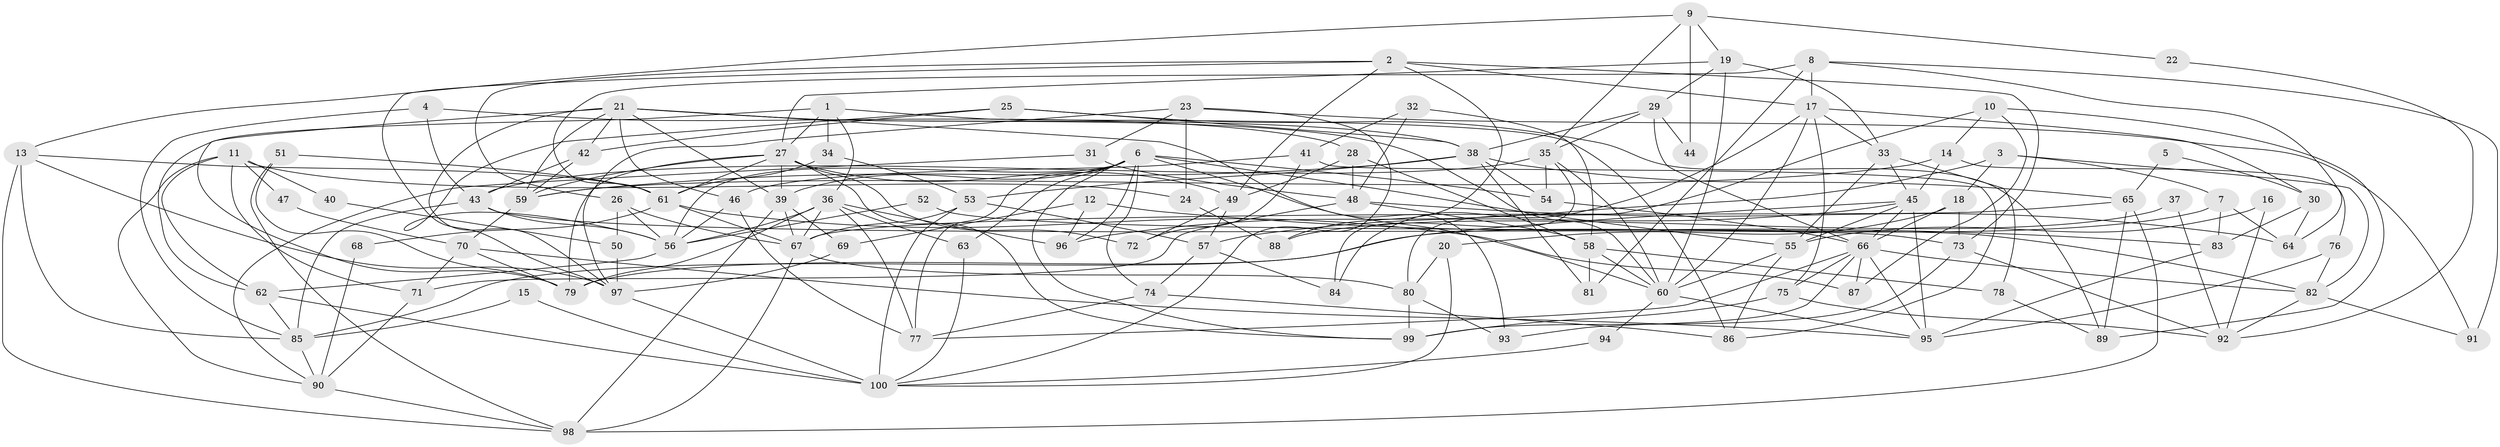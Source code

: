 // original degree distribution, {5: 0.16901408450704225, 4: 0.23943661971830985, 3: 0.2746478873239437, 7: 0.04929577464788732, 6: 0.09859154929577464, 10: 0.007042253521126761, 2: 0.15492957746478872, 8: 0.007042253521126761}
// Generated by graph-tools (version 1.1) at 2025/37/03/04/25 23:37:07]
// undirected, 100 vertices, 234 edges
graph export_dot {
  node [color=gray90,style=filled];
  1;
  2;
  3;
  4;
  5;
  6;
  7;
  8;
  9;
  10;
  11;
  12;
  13;
  14;
  15;
  16;
  17;
  18;
  19;
  20;
  21;
  22;
  23;
  24;
  25;
  26;
  27;
  28;
  29;
  30;
  31;
  32;
  33;
  34;
  35;
  36;
  37;
  38;
  39;
  40;
  41;
  42;
  43;
  44;
  45;
  46;
  47;
  48;
  49;
  50;
  51;
  52;
  53;
  54;
  55;
  56;
  57;
  58;
  59;
  60;
  61;
  62;
  63;
  64;
  65;
  66;
  67;
  68;
  69;
  70;
  71;
  72;
  73;
  74;
  75;
  76;
  77;
  78;
  79;
  80;
  81;
  82;
  83;
  84;
  85;
  86;
  87;
  88;
  89;
  90;
  91;
  92;
  93;
  94;
  95;
  96;
  97;
  98;
  99;
  100;
  1 -- 27 [weight=1.0];
  1 -- 34 [weight=1.0];
  1 -- 36 [weight=1.0];
  1 -- 62 [weight=1.0];
  1 -- 86 [weight=1.0];
  2 -- 17 [weight=1.0];
  2 -- 26 [weight=1.0];
  2 -- 49 [weight=1.0];
  2 -- 73 [weight=1.0];
  2 -- 88 [weight=1.0];
  2 -- 97 [weight=1.0];
  3 -- 7 [weight=1.0];
  3 -- 18 [weight=1.0];
  3 -- 82 [weight=1.0];
  3 -- 96 [weight=1.0];
  4 -- 28 [weight=1.0];
  4 -- 43 [weight=1.0];
  4 -- 85 [weight=1.0];
  5 -- 30 [weight=1.0];
  5 -- 65 [weight=1.0];
  6 -- 39 [weight=1.0];
  6 -- 54 [weight=2.0];
  6 -- 55 [weight=1.0];
  6 -- 56 [weight=1.0];
  6 -- 60 [weight=1.0];
  6 -- 63 [weight=1.0];
  6 -- 74 [weight=1.0];
  6 -- 77 [weight=1.0];
  6 -- 96 [weight=1.0];
  6 -- 99 [weight=1.0];
  7 -- 64 [weight=1.0];
  7 -- 83 [weight=1.0];
  7 -- 85 [weight=1.0];
  8 -- 17 [weight=1.0];
  8 -- 61 [weight=1.0];
  8 -- 64 [weight=1.0];
  8 -- 81 [weight=1.0];
  8 -- 91 [weight=1.0];
  9 -- 13 [weight=1.0];
  9 -- 19 [weight=1.0];
  9 -- 22 [weight=1.0];
  9 -- 35 [weight=1.0];
  9 -- 44 [weight=1.0];
  10 -- 14 [weight=1.0];
  10 -- 80 [weight=1.0];
  10 -- 87 [weight=1.0];
  10 -- 89 [weight=1.0];
  11 -- 24 [weight=1.0];
  11 -- 40 [weight=1.0];
  11 -- 47 [weight=1.0];
  11 -- 62 [weight=1.0];
  11 -- 71 [weight=1.0];
  11 -- 90 [weight=1.0];
  12 -- 69 [weight=1.0];
  12 -- 83 [weight=1.0];
  12 -- 96 [weight=1.0];
  13 -- 61 [weight=1.0];
  13 -- 85 [weight=1.0];
  13 -- 97 [weight=1.0];
  13 -- 98 [weight=1.0];
  14 -- 45 [weight=1.0];
  14 -- 59 [weight=1.0];
  14 -- 76 [weight=1.0];
  15 -- 85 [weight=1.0];
  15 -- 100 [weight=2.0];
  16 -- 55 [weight=1.0];
  16 -- 92 [weight=1.0];
  17 -- 30 [weight=1.0];
  17 -- 33 [weight=1.0];
  17 -- 60 [weight=1.0];
  17 -- 75 [weight=1.0];
  17 -- 84 [weight=1.0];
  18 -- 20 [weight=1.0];
  18 -- 66 [weight=1.0];
  18 -- 73 [weight=1.0];
  19 -- 27 [weight=1.0];
  19 -- 29 [weight=2.0];
  19 -- 33 [weight=1.0];
  19 -- 60 [weight=1.0];
  20 -- 80 [weight=2.0];
  20 -- 100 [weight=1.0];
  21 -- 38 [weight=1.0];
  21 -- 39 [weight=1.0];
  21 -- 42 [weight=1.0];
  21 -- 46 [weight=1.0];
  21 -- 59 [weight=1.0];
  21 -- 60 [weight=1.0];
  21 -- 79 [weight=1.0];
  21 -- 93 [weight=1.0];
  21 -- 97 [weight=1.0];
  22 -- 92 [weight=1.0];
  23 -- 24 [weight=1.0];
  23 -- 31 [weight=1.0];
  23 -- 91 [weight=1.0];
  23 -- 97 [weight=1.0];
  23 -- 100 [weight=1.0];
  24 -- 88 [weight=1.0];
  25 -- 38 [weight=1.0];
  25 -- 42 [weight=1.0];
  25 -- 56 [weight=1.0];
  25 -- 89 [weight=1.0];
  26 -- 50 [weight=1.0];
  26 -- 56 [weight=1.0];
  26 -- 67 [weight=1.0];
  27 -- 39 [weight=1.0];
  27 -- 49 [weight=1.0];
  27 -- 59 [weight=1.0];
  27 -- 61 [weight=1.0];
  27 -- 72 [weight=1.0];
  27 -- 79 [weight=1.0];
  27 -- 99 [weight=1.0];
  28 -- 48 [weight=1.0];
  28 -- 49 [weight=1.0];
  28 -- 58 [weight=1.0];
  29 -- 35 [weight=1.0];
  29 -- 38 [weight=1.0];
  29 -- 44 [weight=1.0];
  29 -- 66 [weight=1.0];
  30 -- 64 [weight=1.0];
  30 -- 83 [weight=1.0];
  31 -- 48 [weight=1.0];
  31 -- 90 [weight=1.0];
  32 -- 41 [weight=1.0];
  32 -- 48 [weight=1.0];
  32 -- 58 [weight=1.0];
  33 -- 45 [weight=1.0];
  33 -- 55 [weight=1.0];
  33 -- 78 [weight=1.0];
  34 -- 53 [weight=1.0];
  34 -- 61 [weight=1.0];
  35 -- 43 [weight=1.0];
  35 -- 54 [weight=1.0];
  35 -- 60 [weight=1.0];
  35 -- 84 [weight=1.0];
  36 -- 56 [weight=1.0];
  36 -- 63 [weight=1.0];
  36 -- 67 [weight=1.0];
  36 -- 77 [weight=2.0];
  36 -- 79 [weight=1.0];
  36 -- 96 [weight=1.0];
  37 -- 88 [weight=1.0];
  37 -- 92 [weight=1.0];
  38 -- 53 [weight=1.0];
  38 -- 54 [weight=1.0];
  38 -- 59 [weight=1.0];
  38 -- 65 [weight=1.0];
  38 -- 81 [weight=1.0];
  39 -- 67 [weight=1.0];
  39 -- 69 [weight=1.0];
  39 -- 98 [weight=1.0];
  40 -- 50 [weight=1.0];
  41 -- 46 [weight=1.0];
  41 -- 72 [weight=1.0];
  41 -- 86 [weight=1.0];
  42 -- 43 [weight=1.0];
  42 -- 59 [weight=1.0];
  43 -- 56 [weight=1.0];
  43 -- 73 [weight=1.0];
  43 -- 85 [weight=1.0];
  45 -- 55 [weight=1.0];
  45 -- 57 [weight=1.0];
  45 -- 66 [weight=1.0];
  45 -- 79 [weight=1.0];
  45 -- 95 [weight=1.0];
  46 -- 56 [weight=1.0];
  46 -- 77 [weight=1.0];
  47 -- 70 [weight=1.0];
  48 -- 58 [weight=1.0];
  48 -- 64 [weight=1.0];
  48 -- 71 [weight=1.0];
  49 -- 57 [weight=1.0];
  49 -- 72 [weight=1.0];
  50 -- 97 [weight=1.0];
  51 -- 61 [weight=1.0];
  51 -- 79 [weight=1.0];
  51 -- 98 [weight=1.0];
  52 -- 56 [weight=1.0];
  52 -- 82 [weight=1.0];
  53 -- 57 [weight=1.0];
  53 -- 67 [weight=1.0];
  53 -- 100 [weight=1.0];
  54 -- 66 [weight=1.0];
  55 -- 60 [weight=1.0];
  55 -- 86 [weight=1.0];
  56 -- 62 [weight=1.0];
  57 -- 74 [weight=1.0];
  57 -- 84 [weight=1.0];
  58 -- 60 [weight=1.0];
  58 -- 78 [weight=1.0];
  58 -- 81 [weight=1.0];
  59 -- 70 [weight=1.0];
  60 -- 94 [weight=1.0];
  60 -- 95 [weight=1.0];
  61 -- 67 [weight=1.0];
  61 -- 68 [weight=2.0];
  61 -- 87 [weight=1.0];
  62 -- 85 [weight=1.0];
  62 -- 100 [weight=1.0];
  63 -- 100 [weight=1.0];
  65 -- 67 [weight=1.0];
  65 -- 89 [weight=1.0];
  65 -- 98 [weight=1.0];
  66 -- 75 [weight=1.0];
  66 -- 77 [weight=1.0];
  66 -- 82 [weight=1.0];
  66 -- 87 [weight=1.0];
  66 -- 93 [weight=1.0];
  66 -- 95 [weight=1.0];
  67 -- 80 [weight=1.0];
  67 -- 98 [weight=1.0];
  68 -- 90 [weight=1.0];
  69 -- 97 [weight=1.0];
  70 -- 71 [weight=1.0];
  70 -- 79 [weight=1.0];
  70 -- 95 [weight=1.0];
  71 -- 90 [weight=1.0];
  73 -- 92 [weight=1.0];
  73 -- 99 [weight=1.0];
  74 -- 77 [weight=1.0];
  74 -- 86 [weight=1.0];
  75 -- 92 [weight=1.0];
  75 -- 99 [weight=1.0];
  76 -- 82 [weight=1.0];
  76 -- 95 [weight=1.0];
  78 -- 89 [weight=1.0];
  80 -- 93 [weight=1.0];
  80 -- 99 [weight=1.0];
  82 -- 91 [weight=1.0];
  82 -- 92 [weight=1.0];
  83 -- 95 [weight=1.0];
  85 -- 90 [weight=1.0];
  90 -- 98 [weight=1.0];
  94 -- 100 [weight=1.0];
  97 -- 100 [weight=1.0];
}
